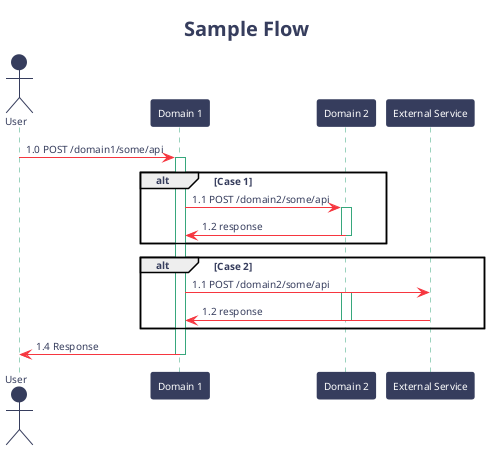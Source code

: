 @startuml
!define BLACK   #363D5D
!define RED     #F6363F
!define PINK    #F6216E
!define MAGENTA #A54FBD
!define GREEN   #37A77C
!define YELLOW  #F97A00
!define BLUE    #1E98F2
!define CYAN    #25AFCA
!define WHITE   #FEF2DC

' Base Setting
skinparam Shadowing false
skinparam BackgroundColor transparent
skinparam ComponentStyle uml2
skinparam Default {
  FontName  'Hiragino Sans'
  FontColor BLACK
  FontSize  10
  FontStyle plain
}

skinparam Sequence {
  ArrowThickness 1
  ArrowColor RED
  ActorBorderThickness 1
  LifeLineBorderColor GREEN
  ParticipantBorderThickness 0
}
skinparam Participant {
  BackgroundColor BLACK
  BorderColor BLACK
  FontColor #FFFFFF
}

skinparam Actor {
  BackgroundColor BLACK
  BorderColor BLACK
}

title <size:20>Sample Flow</size>

actor User
participant "Domain 1" as d1
participant "Domain 2" as d2
participant "External Service" as service



User -> d1: 1.0 POST /domain1/some/api
activate d1

alt Case 1

d1 -> d2: 1.1 POST /domain2/some/api
activate d2

d2 -> d1: 1.2 response
deactivate d2

end

alt  Case 2

d1 -> service: 1.1 POST /domain2/some/api

activate d2

service -> d1: 1.2 response
deactivate d2

end


d1 -> User: 1.4 Response
deactivate d1

@enduml
